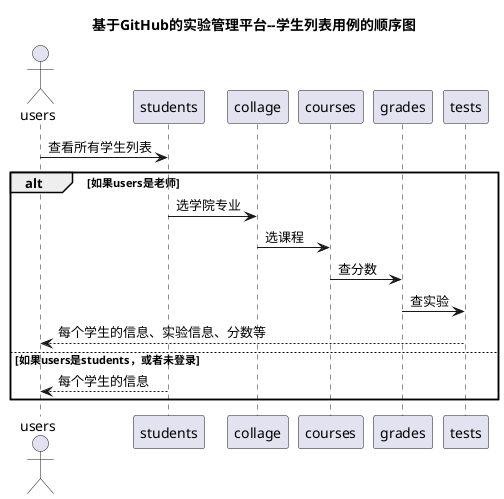 @startuml
title 基于GitHub的实验管理平台--学生列表用例的顺序图
actor users
users -> students: 查看所有学生列表
alt 如果users是老师
    students -> collage:选学院专业
	collage -> courses:选课程
	courses -> grades:查分数
	grades -> tests:查实验
	tests --> users:每个学生的信息、实验信息、分数等
else 如果users是students，或者未登录
    students --> users:每个学生的信息
end

@enduml